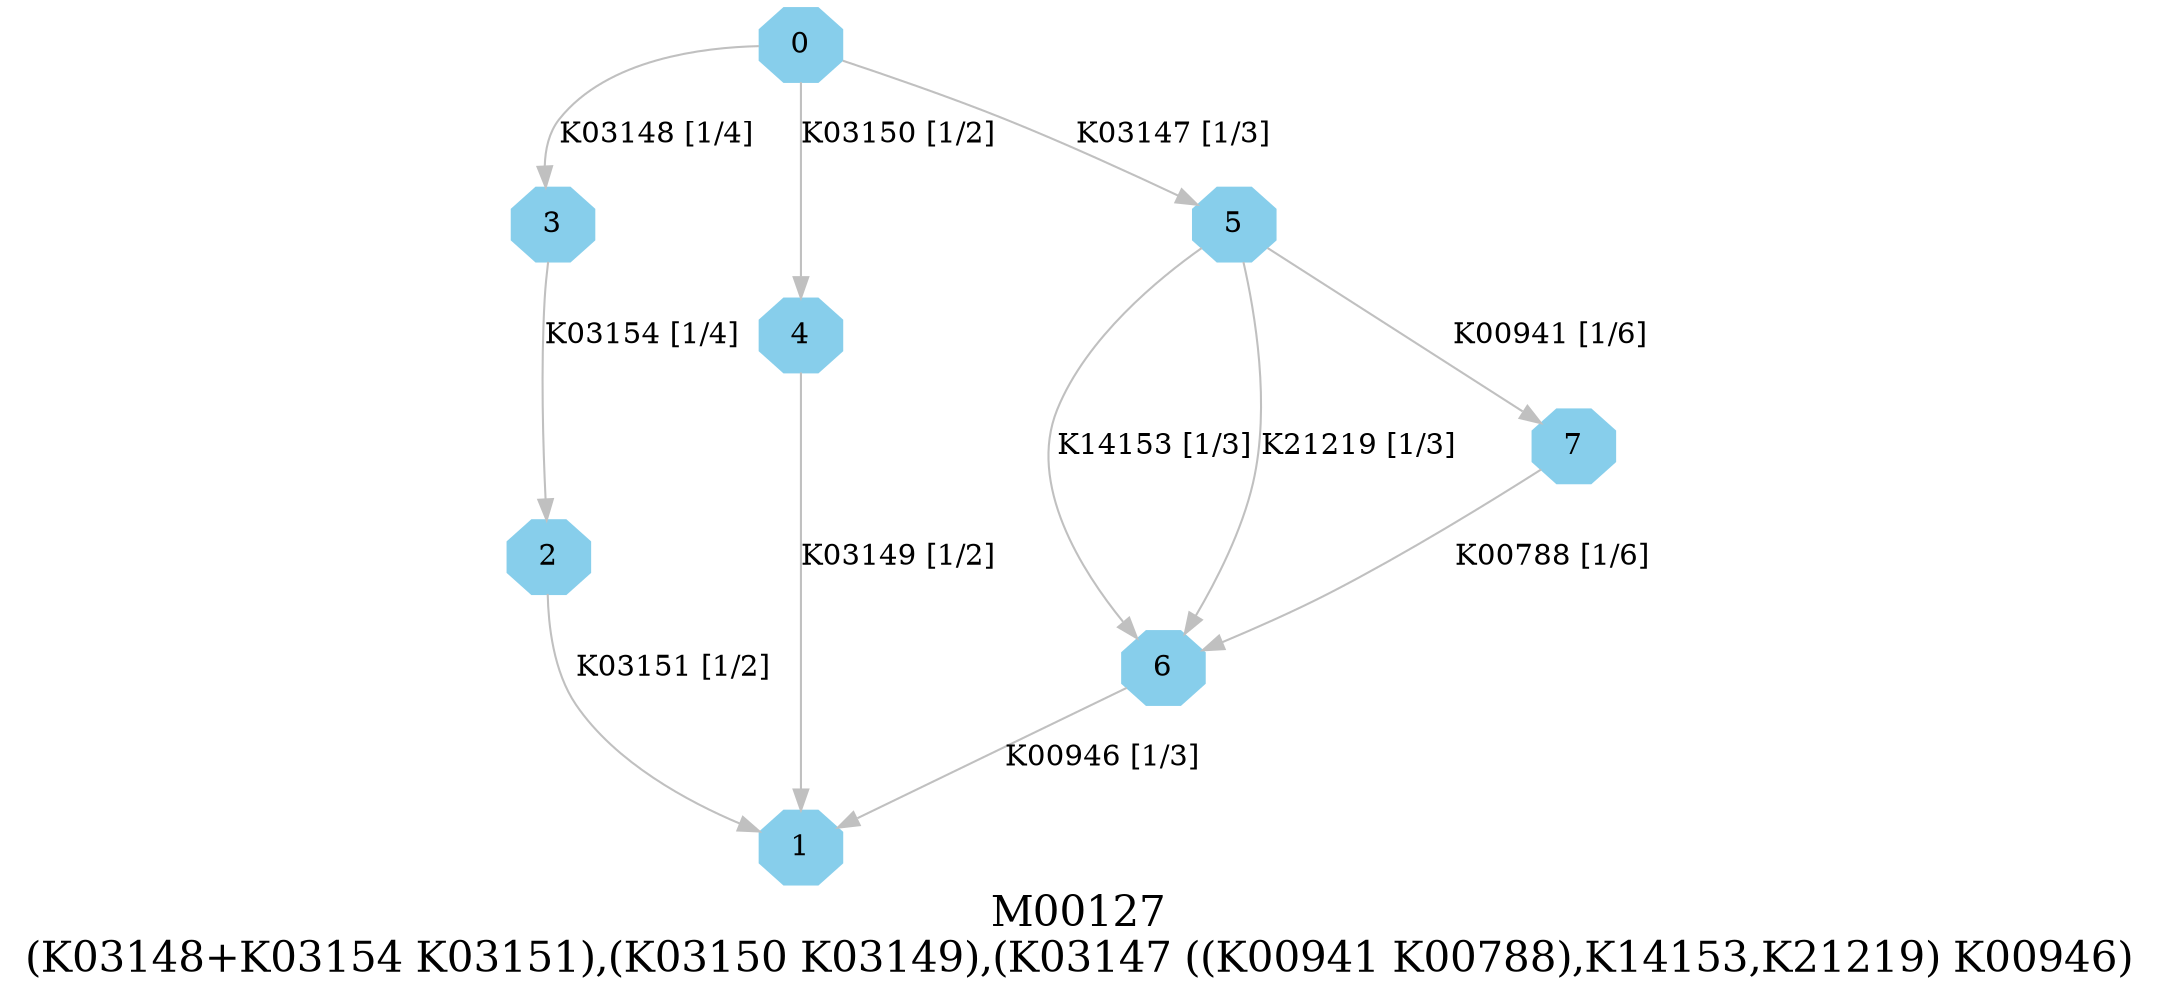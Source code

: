 digraph G {
graph [label="M00127
(K03148+K03154 K03151),(K03150 K03149),(K03147 ((K00941 K00788),K14153,K21219) K00946)",fontsize=20];
node [shape=box,style=filled];
edge [len=3,color=grey];
{node [width=.3,height=.3,shape=octagon,style=filled,color=skyblue] 0 1 2 3 4 5 6 7 }
0 -> 3 [label="K03148 [1/4]"];
0 -> 4 [label="K03150 [1/2]"];
0 -> 5 [label="K03147 [1/3]"];
2 -> 1 [label="K03151 [1/2]"];
3 -> 2 [label="K03154 [1/4]"];
4 -> 1 [label="K03149 [1/2]"];
5 -> 7 [label="K00941 [1/6]"];
5 -> 6 [label="K14153 [1/3]"];
5 -> 6 [label="K21219 [1/3]"];
6 -> 1 [label="K00946 [1/3]"];
7 -> 6 [label="K00788 [1/6]"];
}
